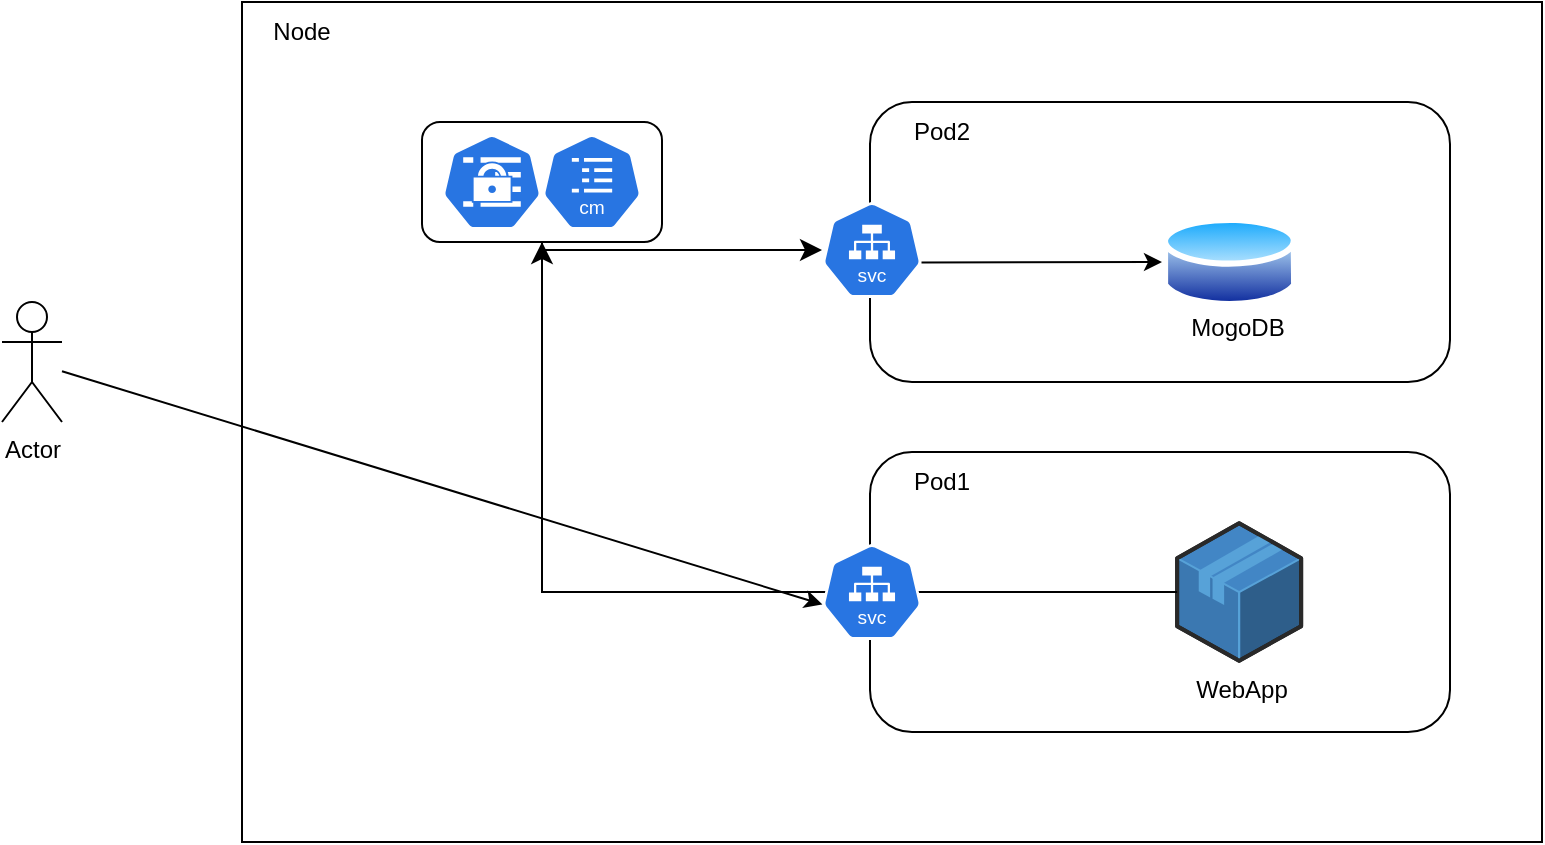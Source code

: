 <mxfile version="24.7.7">
  <diagram name="ページ1" id="SDBnESyXhx4hC_7KKoOO">
    <mxGraphModel dx="2021" dy="672" grid="1" gridSize="10" guides="1" tooltips="1" connect="1" arrows="1" fold="1" page="1" pageScale="1" pageWidth="827" pageHeight="1169" math="0" shadow="0">
      <root>
        <mxCell id="0" />
        <mxCell id="1" parent="0" />
        <mxCell id="XcL0f68R5uCW_wIIMya4-1" value="" style="rounded=0;whiteSpace=wrap;html=1;" vertex="1" parent="1">
          <mxGeometry x="100" y="220" width="650" height="420" as="geometry" />
        </mxCell>
        <mxCell id="XcL0f68R5uCW_wIIMya4-2" value="Node" style="text;html=1;align=center;verticalAlign=middle;whiteSpace=wrap;rounded=0;" vertex="1" parent="1">
          <mxGeometry x="100" y="220" width="60" height="30" as="geometry" />
        </mxCell>
        <mxCell id="XcL0f68R5uCW_wIIMya4-3" value="" style="rounded=1;whiteSpace=wrap;html=1;" vertex="1" parent="1">
          <mxGeometry x="414" y="270" width="290" height="140" as="geometry" />
        </mxCell>
        <mxCell id="XcL0f68R5uCW_wIIMya4-4" value="" style="rounded=1;whiteSpace=wrap;html=1;" vertex="1" parent="1">
          <mxGeometry x="414" y="445" width="290" height="140" as="geometry" />
        </mxCell>
        <mxCell id="XcL0f68R5uCW_wIIMya4-5" value="" style="aspect=fixed;sketch=0;html=1;dashed=0;whitespace=wrap;verticalLabelPosition=bottom;verticalAlign=top;fillColor=#2875E2;strokeColor=#ffffff;points=[[0.005,0.63,0],[0.1,0.2,0],[0.9,0.2,0],[0.5,0,0],[0.995,0.63,0],[0.72,0.99,0],[0.5,1,0],[0.28,0.99,0]];shape=mxgraph.kubernetes.icon2;kubernetesLabel=1;prIcon=svc" vertex="1" parent="1">
          <mxGeometry x="390" y="320" width="50" height="48" as="geometry" />
        </mxCell>
        <mxCell id="XcL0f68R5uCW_wIIMya4-7" value="" style="image;aspect=fixed;perimeter=ellipsePerimeter;html=1;align=center;shadow=0;dashed=0;spacingTop=3;image=img/lib/active_directory/database.svg;" vertex="1" parent="1">
          <mxGeometry x="560" y="325" width="67.57" height="50" as="geometry" />
        </mxCell>
        <mxCell id="XcL0f68R5uCW_wIIMya4-8" value="MogoDB" style="text;html=1;align=center;verticalAlign=middle;whiteSpace=wrap;rounded=0;" vertex="1" parent="1">
          <mxGeometry x="567.57" y="368" width="60" height="30" as="geometry" />
        </mxCell>
        <mxCell id="XcL0f68R5uCW_wIIMya4-12" value="" style="rounded=1;whiteSpace=wrap;html=1;" vertex="1" parent="1">
          <mxGeometry x="190" y="280" width="120" height="60" as="geometry" />
        </mxCell>
        <mxCell id="XcL0f68R5uCW_wIIMya4-9" value="" style="aspect=fixed;sketch=0;html=1;dashed=0;whitespace=wrap;verticalLabelPosition=bottom;verticalAlign=top;fillColor=#2875E2;strokeColor=#ffffff;points=[[0.005,0.63,0],[0.1,0.2,0],[0.9,0.2,0],[0.5,0,0],[0.995,0.63,0],[0.72,0.99,0],[0.5,1,0],[0.28,0.99,0]];shape=mxgraph.kubernetes.icon2;prIcon=secret" vertex="1" parent="1">
          <mxGeometry x="200" y="286" width="50" height="48" as="geometry" />
        </mxCell>
        <mxCell id="XcL0f68R5uCW_wIIMya4-11" value="" style="aspect=fixed;sketch=0;html=1;dashed=0;whitespace=wrap;verticalLabelPosition=bottom;verticalAlign=top;fillColor=#2875E2;strokeColor=#ffffff;points=[[0.005,0.63,0],[0.1,0.2,0],[0.9,0.2,0],[0.5,0,0],[0.995,0.63,0],[0.72,0.99,0],[0.5,1,0],[0.28,0.99,0]];shape=mxgraph.kubernetes.icon2;kubernetesLabel=1;prIcon=cm" vertex="1" parent="1">
          <mxGeometry x="250" y="286" width="50" height="48" as="geometry" />
        </mxCell>
        <mxCell id="XcL0f68R5uCW_wIIMya4-13" value="" style="verticalLabelPosition=bottom;html=1;verticalAlign=top;strokeWidth=1;align=center;outlineConnect=0;dashed=0;outlineConnect=0;shape=mxgraph.aws3d.application;fillColor=#4286c5;strokeColor=#57A2D8;aspect=fixed;" vertex="1" parent="1">
          <mxGeometry x="567.57" y="480.6" width="62" height="68.8" as="geometry" />
        </mxCell>
        <mxCell id="XcL0f68R5uCW_wIIMya4-14" value="WebApp" style="text;html=1;align=center;verticalAlign=middle;whiteSpace=wrap;rounded=0;" vertex="1" parent="1">
          <mxGeometry x="569.57" y="549.4" width="60" height="30" as="geometry" />
        </mxCell>
        <mxCell id="XcL0f68R5uCW_wIIMya4-15" value="Actor" style="shape=umlActor;verticalLabelPosition=bottom;verticalAlign=top;html=1;outlineConnect=0;" vertex="1" parent="1">
          <mxGeometry x="-20" y="370" width="30" height="60" as="geometry" />
        </mxCell>
        <mxCell id="XcL0f68R5uCW_wIIMya4-16" value="" style="endArrow=classic;html=1;rounded=0;entryX=0.005;entryY=0.63;entryDx=0;entryDy=0;entryPerimeter=0;" edge="1" parent="1" source="XcL0f68R5uCW_wIIMya4-15" target="XcL0f68R5uCW_wIIMya4-6">
          <mxGeometry width="50" height="50" relative="1" as="geometry">
            <mxPoint x="390" y="370" as="sourcePoint" />
            <mxPoint x="440" y="320" as="targetPoint" />
          </mxGeometry>
        </mxCell>
        <mxCell id="XcL0f68R5uCW_wIIMya4-17" value="" style="edgeStyle=elbowEdgeStyle;elbow=horizontal;endArrow=classic;html=1;curved=0;rounded=0;endSize=8;startSize=8;entryX=0.5;entryY=1;entryDx=0;entryDy=0;" edge="1" parent="1" source="XcL0f68R5uCW_wIIMya4-13" target="XcL0f68R5uCW_wIIMya4-12">
          <mxGeometry width="50" height="50" relative="1" as="geometry">
            <mxPoint x="350" y="368" as="sourcePoint" />
            <mxPoint x="350" y="468" as="targetPoint" />
            <Array as="points">
              <mxPoint x="250" y="430" />
            </Array>
          </mxGeometry>
        </mxCell>
        <mxCell id="XcL0f68R5uCW_wIIMya4-6" value="" style="aspect=fixed;sketch=0;html=1;dashed=0;whitespace=wrap;verticalLabelPosition=bottom;verticalAlign=top;fillColor=#2875E2;strokeColor=#ffffff;points=[[0.005,0.63,0],[0.1,0.2,0],[0.9,0.2,0],[0.5,0,0],[0.995,0.63,0],[0.72,0.99,0],[0.5,1,0],[0.28,0.99,0]];shape=mxgraph.kubernetes.icon2;kubernetesLabel=1;prIcon=svc" vertex="1" parent="1">
          <mxGeometry x="390" y="491" width="50" height="48" as="geometry" />
        </mxCell>
        <mxCell id="XcL0f68R5uCW_wIIMya4-18" value="" style="edgeStyle=elbowEdgeStyle;elbow=horizontal;endArrow=classic;html=1;curved=0;rounded=0;endSize=8;startSize=8;exitX=0.5;exitY=1;exitDx=0;exitDy=0;" edge="1" parent="1" source="XcL0f68R5uCW_wIIMya4-12" target="XcL0f68R5uCW_wIIMya4-5">
          <mxGeometry width="50" height="50" relative="1" as="geometry">
            <mxPoint x="390" y="370" as="sourcePoint" />
            <mxPoint x="440" y="320" as="targetPoint" />
            <Array as="points">
              <mxPoint x="250" y="344" />
            </Array>
          </mxGeometry>
        </mxCell>
        <mxCell id="XcL0f68R5uCW_wIIMya4-19" value="" style="endArrow=classic;html=1;rounded=0;entryX=0;entryY=0.5;entryDx=0;entryDy=0;exitX=0.995;exitY=0.63;exitDx=0;exitDy=0;exitPerimeter=0;" edge="1" parent="1" source="XcL0f68R5uCW_wIIMya4-5" target="XcL0f68R5uCW_wIIMya4-7">
          <mxGeometry width="50" height="50" relative="1" as="geometry">
            <mxPoint x="390" y="370" as="sourcePoint" />
            <mxPoint x="440" y="320" as="targetPoint" />
          </mxGeometry>
        </mxCell>
        <mxCell id="XcL0f68R5uCW_wIIMya4-21" value="Pod1" style="text;html=1;align=center;verticalAlign=middle;whiteSpace=wrap;rounded=0;" vertex="1" parent="1">
          <mxGeometry x="420" y="445" width="60" height="30" as="geometry" />
        </mxCell>
        <mxCell id="XcL0f68R5uCW_wIIMya4-22" value="Pod2" style="text;html=1;align=center;verticalAlign=middle;whiteSpace=wrap;rounded=0;" vertex="1" parent="1">
          <mxGeometry x="420" y="270" width="60" height="30" as="geometry" />
        </mxCell>
      </root>
    </mxGraphModel>
  </diagram>
</mxfile>
